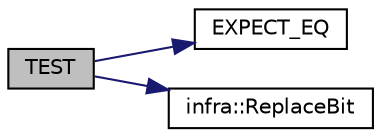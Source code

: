 digraph "TEST"
{
 // INTERACTIVE_SVG=YES
  edge [fontname="Helvetica",fontsize="10",labelfontname="Helvetica",labelfontsize="10"];
  node [fontname="Helvetica",fontsize="10",shape=record];
  rankdir="LR";
  Node11 [label="TEST",height=0.2,width=0.4,color="black", fillcolor="grey75", style="filled", fontcolor="black"];
  Node11 -> Node12 [color="midnightblue",fontsize="10",style="solid",fontname="Helvetica"];
  Node12 [label="EXPECT_EQ",height=0.2,width=0.4,color="black", fillcolor="white", style="filled",URL="$d6/def/_test_json_8cpp.html#a82745227e2f0a8edbb4ae630d88a8e86"];
  Node11 -> Node13 [color="midnightblue",fontsize="10",style="solid",fontname="Helvetica"];
  Node13 [label="infra::ReplaceBit",height=0.2,width=0.4,color="black", fillcolor="white", style="filled",URL="$d0/de3/namespaceinfra.html#a9a58055db9a0a24f79f0649e9bedb3b7"];
}
